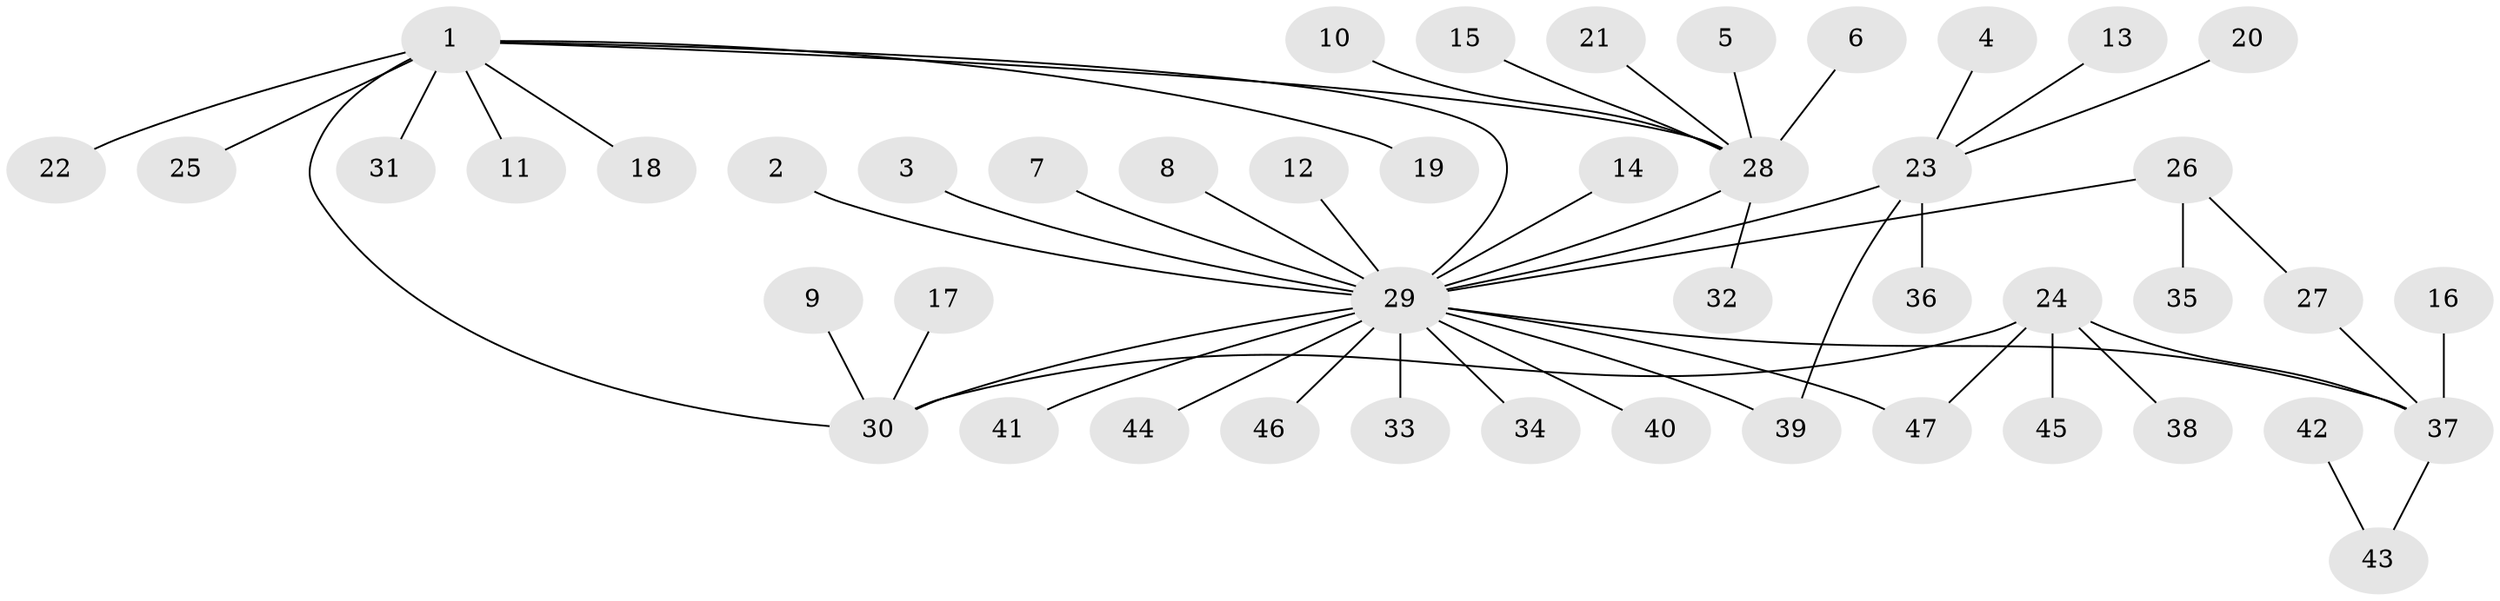 // original degree distribution, {8: 0.031914893617021274, 1: 0.5851063829787234, 20: 0.010638297872340425, 6: 0.010638297872340425, 5: 0.0425531914893617, 2: 0.19148936170212766, 10: 0.010638297872340425, 4: 0.0425531914893617, 3: 0.07446808510638298}
// Generated by graph-tools (version 1.1) at 2025/26/03/09/25 03:26:05]
// undirected, 47 vertices, 52 edges
graph export_dot {
graph [start="1"]
  node [color=gray90,style=filled];
  1;
  2;
  3;
  4;
  5;
  6;
  7;
  8;
  9;
  10;
  11;
  12;
  13;
  14;
  15;
  16;
  17;
  18;
  19;
  20;
  21;
  22;
  23;
  24;
  25;
  26;
  27;
  28;
  29;
  30;
  31;
  32;
  33;
  34;
  35;
  36;
  37;
  38;
  39;
  40;
  41;
  42;
  43;
  44;
  45;
  46;
  47;
  1 -- 11 [weight=1.0];
  1 -- 18 [weight=1.0];
  1 -- 19 [weight=1.0];
  1 -- 22 [weight=1.0];
  1 -- 25 [weight=1.0];
  1 -- 28 [weight=1.0];
  1 -- 29 [weight=1.0];
  1 -- 30 [weight=2.0];
  1 -- 31 [weight=1.0];
  2 -- 29 [weight=1.0];
  3 -- 29 [weight=1.0];
  4 -- 23 [weight=1.0];
  5 -- 28 [weight=1.0];
  6 -- 28 [weight=1.0];
  7 -- 29 [weight=1.0];
  8 -- 29 [weight=1.0];
  9 -- 30 [weight=1.0];
  10 -- 28 [weight=1.0];
  12 -- 29 [weight=1.0];
  13 -- 23 [weight=1.0];
  14 -- 29 [weight=1.0];
  15 -- 28 [weight=1.0];
  16 -- 37 [weight=1.0];
  17 -- 30 [weight=1.0];
  20 -- 23 [weight=1.0];
  21 -- 28 [weight=1.0];
  23 -- 29 [weight=2.0];
  23 -- 36 [weight=1.0];
  23 -- 39 [weight=1.0];
  24 -- 30 [weight=1.0];
  24 -- 37 [weight=1.0];
  24 -- 38 [weight=1.0];
  24 -- 45 [weight=1.0];
  24 -- 47 [weight=1.0];
  26 -- 27 [weight=1.0];
  26 -- 29 [weight=1.0];
  26 -- 35 [weight=1.0];
  27 -- 37 [weight=1.0];
  28 -- 29 [weight=1.0];
  28 -- 32 [weight=1.0];
  29 -- 30 [weight=3.0];
  29 -- 33 [weight=1.0];
  29 -- 34 [weight=1.0];
  29 -- 37 [weight=1.0];
  29 -- 39 [weight=1.0];
  29 -- 40 [weight=1.0];
  29 -- 41 [weight=1.0];
  29 -- 44 [weight=1.0];
  29 -- 46 [weight=1.0];
  29 -- 47 [weight=1.0];
  37 -- 43 [weight=1.0];
  42 -- 43 [weight=1.0];
}
